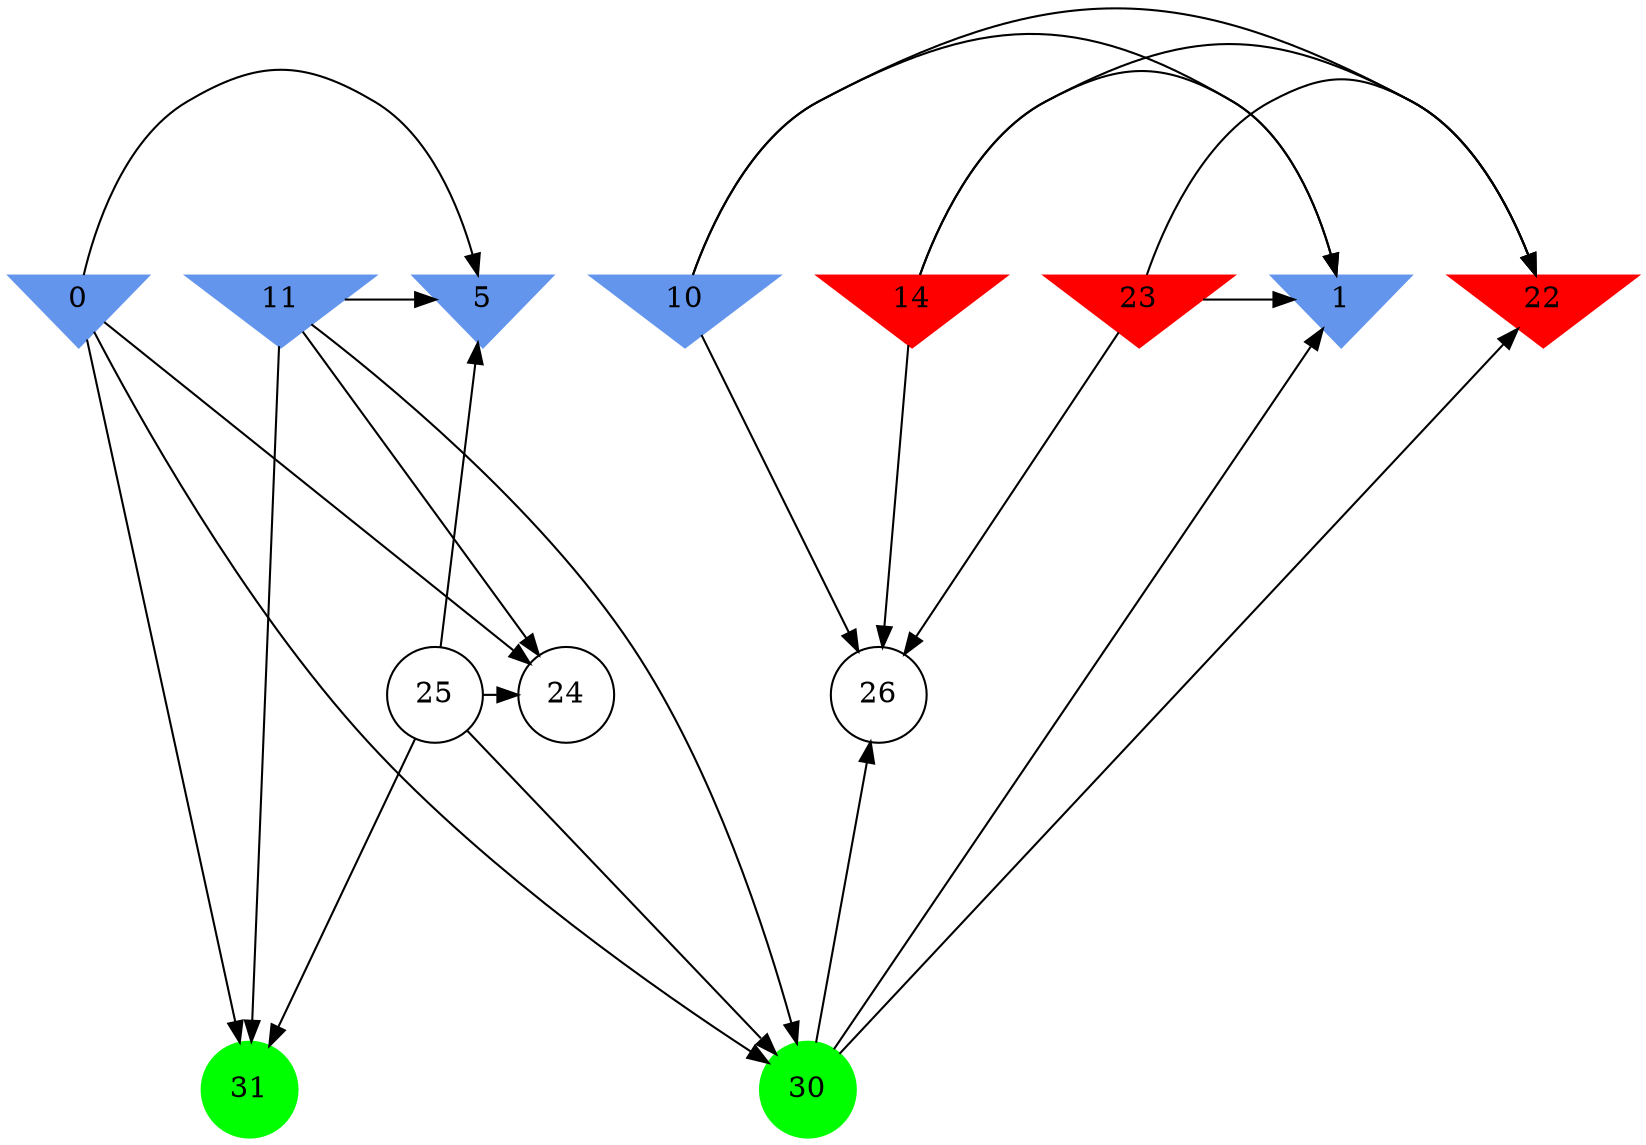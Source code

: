digraph brain {
	ranksep=2.0;
	0 [shape=invtriangle,style=filled,color=cornflowerblue];
	1 [shape=invtriangle,style=filled,color=cornflowerblue];
	5 [shape=invtriangle,style=filled,color=cornflowerblue];
	10 [shape=invtriangle,style=filled,color=cornflowerblue];
	11 [shape=invtriangle,style=filled,color=cornflowerblue];
	14 [shape=invtriangle,style=filled,color=red];
	22 [shape=invtriangle,style=filled,color=red];
	23 [shape=invtriangle,style=filled,color=red];
	24 [shape=circle,color=black];
	25 [shape=circle,color=black];
	26 [shape=circle,color=black];
	30 [shape=circle,style=filled,color=green];
	31 [shape=circle,style=filled,color=green];
	11	->	30;
	11	->	24;
	11	->	31;
	11	->	5;
	0	->	30;
	0	->	24;
	0	->	31;
	0	->	5;
	25	->	30;
	25	->	24;
	25	->	31;
	25	->	5;
	23	->	1;
	23	->	26;
	23	->	22;
	14	->	1;
	14	->	26;
	14	->	22;
	30	->	1;
	30	->	26;
	30	->	22;
	10	->	1;
	10	->	26;
	10	->	22;
	{ rank=same; 0; 1; 5; 10; 11; 14; 22; 23; }
	{ rank=same; 24; 25; 26; }
	{ rank=same; 30; 31; }
}
